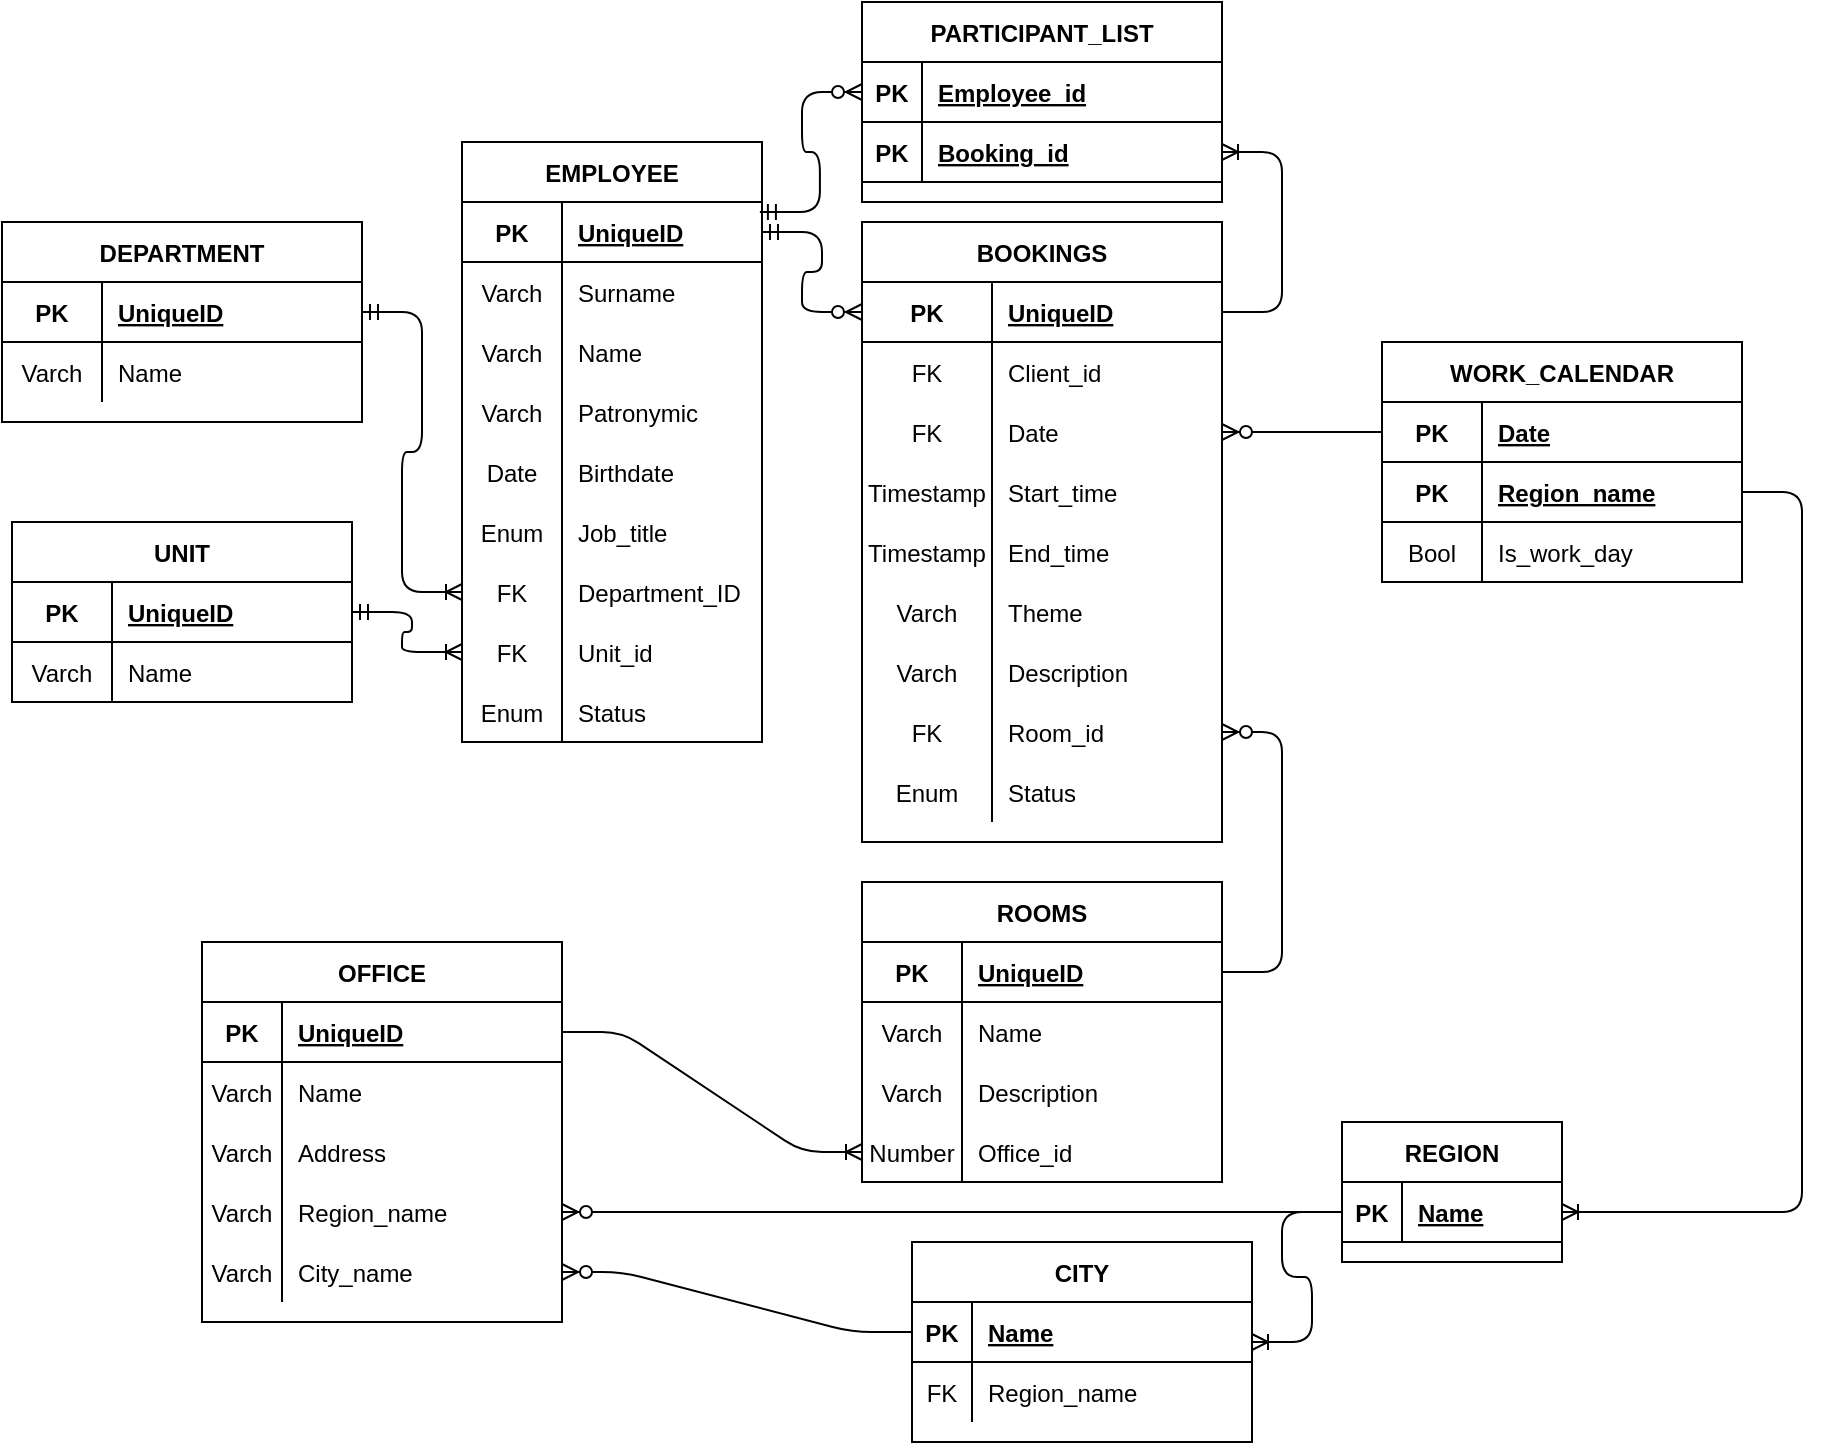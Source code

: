 <mxfile version="18.1.1" type="github">
  <diagram id="txYHsPH_lunu5NlG_1-J" name="Page-1">
    <mxGraphModel dx="2249" dy="1963" grid="1" gridSize="10" guides="1" tooltips="1" connect="1" arrows="1" fold="1" page="1" pageScale="1" pageWidth="827" pageHeight="1169" math="0" shadow="0">
      <root>
        <mxCell id="0" />
        <mxCell id="1" parent="0" />
        <mxCell id="nHmcK2NEPharQPo5EhHW-1" value="EMPLOYEE" style="shape=table;startSize=30;container=1;collapsible=1;childLayout=tableLayout;fixedRows=1;rowLines=0;fontStyle=1;align=center;resizeLast=1;" parent="1" vertex="1">
          <mxGeometry x="130" y="40" width="150" height="300" as="geometry">
            <mxRectangle x="100" y="50" width="80" height="30" as="alternateBounds" />
          </mxGeometry>
        </mxCell>
        <mxCell id="nHmcK2NEPharQPo5EhHW-2" value="" style="shape=tableRow;horizontal=0;startSize=0;swimlaneHead=0;swimlaneBody=0;fillColor=none;collapsible=0;dropTarget=0;points=[[0,0.5],[1,0.5]];portConstraint=eastwest;top=0;left=0;right=0;bottom=1;" parent="nHmcK2NEPharQPo5EhHW-1" vertex="1">
          <mxGeometry y="30" width="150" height="30" as="geometry" />
        </mxCell>
        <mxCell id="nHmcK2NEPharQPo5EhHW-3" value="PK" style="shape=partialRectangle;connectable=0;fillColor=none;top=0;left=0;bottom=0;right=0;fontStyle=1;overflow=hidden;" parent="nHmcK2NEPharQPo5EhHW-2" vertex="1">
          <mxGeometry width="50" height="30" as="geometry">
            <mxRectangle width="50" height="30" as="alternateBounds" />
          </mxGeometry>
        </mxCell>
        <mxCell id="nHmcK2NEPharQPo5EhHW-4" value="UniqueID" style="shape=partialRectangle;connectable=0;fillColor=none;top=0;left=0;bottom=0;right=0;align=left;spacingLeft=6;fontStyle=5;overflow=hidden;" parent="nHmcK2NEPharQPo5EhHW-2" vertex="1">
          <mxGeometry x="50" width="100" height="30" as="geometry">
            <mxRectangle width="100" height="30" as="alternateBounds" />
          </mxGeometry>
        </mxCell>
        <mxCell id="nHmcK2NEPharQPo5EhHW-5" value="" style="shape=tableRow;horizontal=0;startSize=0;swimlaneHead=0;swimlaneBody=0;fillColor=none;collapsible=0;dropTarget=0;points=[[0,0.5],[1,0.5]];portConstraint=eastwest;top=0;left=0;right=0;bottom=0;" parent="nHmcK2NEPharQPo5EhHW-1" vertex="1">
          <mxGeometry y="60" width="150" height="30" as="geometry" />
        </mxCell>
        <mxCell id="nHmcK2NEPharQPo5EhHW-6" value="Varch" style="shape=partialRectangle;connectable=0;fillColor=none;top=0;left=0;bottom=0;right=0;editable=1;overflow=hidden;" parent="nHmcK2NEPharQPo5EhHW-5" vertex="1">
          <mxGeometry width="50" height="30" as="geometry">
            <mxRectangle width="50" height="30" as="alternateBounds" />
          </mxGeometry>
        </mxCell>
        <mxCell id="nHmcK2NEPharQPo5EhHW-7" value="Surname" style="shape=partialRectangle;connectable=0;fillColor=none;top=0;left=0;bottom=0;right=0;align=left;spacingLeft=6;overflow=hidden;" parent="nHmcK2NEPharQPo5EhHW-5" vertex="1">
          <mxGeometry x="50" width="100" height="30" as="geometry">
            <mxRectangle width="100" height="30" as="alternateBounds" />
          </mxGeometry>
        </mxCell>
        <mxCell id="nHmcK2NEPharQPo5EhHW-8" value="" style="shape=tableRow;horizontal=0;startSize=0;swimlaneHead=0;swimlaneBody=0;fillColor=none;collapsible=0;dropTarget=0;points=[[0,0.5],[1,0.5]];portConstraint=eastwest;top=0;left=0;right=0;bottom=0;" parent="nHmcK2NEPharQPo5EhHW-1" vertex="1">
          <mxGeometry y="90" width="150" height="30" as="geometry" />
        </mxCell>
        <mxCell id="nHmcK2NEPharQPo5EhHW-9" value="Varch" style="shape=partialRectangle;connectable=0;fillColor=none;top=0;left=0;bottom=0;right=0;editable=1;overflow=hidden;" parent="nHmcK2NEPharQPo5EhHW-8" vertex="1">
          <mxGeometry width="50" height="30" as="geometry">
            <mxRectangle width="50" height="30" as="alternateBounds" />
          </mxGeometry>
        </mxCell>
        <mxCell id="nHmcK2NEPharQPo5EhHW-10" value="Name" style="shape=partialRectangle;connectable=0;fillColor=none;top=0;left=0;bottom=0;right=0;align=left;spacingLeft=6;overflow=hidden;" parent="nHmcK2NEPharQPo5EhHW-8" vertex="1">
          <mxGeometry x="50" width="100" height="30" as="geometry">
            <mxRectangle width="100" height="30" as="alternateBounds" />
          </mxGeometry>
        </mxCell>
        <mxCell id="nHmcK2NEPharQPo5EhHW-11" value="" style="shape=tableRow;horizontal=0;startSize=0;swimlaneHead=0;swimlaneBody=0;fillColor=none;collapsible=0;dropTarget=0;points=[[0,0.5],[1,0.5]];portConstraint=eastwest;top=0;left=0;right=0;bottom=0;" parent="nHmcK2NEPharQPo5EhHW-1" vertex="1">
          <mxGeometry y="120" width="150" height="30" as="geometry" />
        </mxCell>
        <mxCell id="nHmcK2NEPharQPo5EhHW-12" value="Varch" style="shape=partialRectangle;connectable=0;fillColor=none;top=0;left=0;bottom=0;right=0;editable=1;overflow=hidden;" parent="nHmcK2NEPharQPo5EhHW-11" vertex="1">
          <mxGeometry width="50" height="30" as="geometry">
            <mxRectangle width="50" height="30" as="alternateBounds" />
          </mxGeometry>
        </mxCell>
        <mxCell id="nHmcK2NEPharQPo5EhHW-13" value="Patronymic" style="shape=partialRectangle;connectable=0;fillColor=none;top=0;left=0;bottom=0;right=0;align=left;spacingLeft=6;overflow=hidden;" parent="nHmcK2NEPharQPo5EhHW-11" vertex="1">
          <mxGeometry x="50" width="100" height="30" as="geometry">
            <mxRectangle width="100" height="30" as="alternateBounds" />
          </mxGeometry>
        </mxCell>
        <mxCell id="nHmcK2NEPharQPo5EhHW-76" value="" style="shape=tableRow;horizontal=0;startSize=0;swimlaneHead=0;swimlaneBody=0;fillColor=none;collapsible=0;dropTarget=0;points=[[0,0.5],[1,0.5]];portConstraint=eastwest;top=0;left=0;right=0;bottom=0;" parent="nHmcK2NEPharQPo5EhHW-1" vertex="1">
          <mxGeometry y="150" width="150" height="30" as="geometry" />
        </mxCell>
        <mxCell id="nHmcK2NEPharQPo5EhHW-77" value="Date" style="shape=partialRectangle;connectable=0;fillColor=none;top=0;left=0;bottom=0;right=0;editable=1;overflow=hidden;" parent="nHmcK2NEPharQPo5EhHW-76" vertex="1">
          <mxGeometry width="50" height="30" as="geometry">
            <mxRectangle width="50" height="30" as="alternateBounds" />
          </mxGeometry>
        </mxCell>
        <mxCell id="nHmcK2NEPharQPo5EhHW-78" value="Birthdate" style="shape=partialRectangle;connectable=0;fillColor=none;top=0;left=0;bottom=0;right=0;align=left;spacingLeft=6;overflow=hidden;" parent="nHmcK2NEPharQPo5EhHW-76" vertex="1">
          <mxGeometry x="50" width="100" height="30" as="geometry">
            <mxRectangle width="100" height="30" as="alternateBounds" />
          </mxGeometry>
        </mxCell>
        <mxCell id="nHmcK2NEPharQPo5EhHW-141" value="" style="shape=tableRow;horizontal=0;startSize=0;swimlaneHead=0;swimlaneBody=0;fillColor=none;collapsible=0;dropTarget=0;points=[[0,0.5],[1,0.5]];portConstraint=eastwest;top=0;left=0;right=0;bottom=0;" parent="nHmcK2NEPharQPo5EhHW-1" vertex="1">
          <mxGeometry y="180" width="150" height="30" as="geometry" />
        </mxCell>
        <mxCell id="nHmcK2NEPharQPo5EhHW-142" value="Enum" style="shape=partialRectangle;connectable=0;fillColor=none;top=0;left=0;bottom=0;right=0;editable=1;overflow=hidden;" parent="nHmcK2NEPharQPo5EhHW-141" vertex="1">
          <mxGeometry width="50" height="30" as="geometry">
            <mxRectangle width="50" height="30" as="alternateBounds" />
          </mxGeometry>
        </mxCell>
        <mxCell id="nHmcK2NEPharQPo5EhHW-143" value="Job_title" style="shape=partialRectangle;connectable=0;fillColor=none;top=0;left=0;bottom=0;right=0;align=left;spacingLeft=6;overflow=hidden;" parent="nHmcK2NEPharQPo5EhHW-141" vertex="1">
          <mxGeometry x="50" width="100" height="30" as="geometry">
            <mxRectangle width="100" height="30" as="alternateBounds" />
          </mxGeometry>
        </mxCell>
        <mxCell id="nHmcK2NEPharQPo5EhHW-64" value="" style="shape=tableRow;horizontal=0;startSize=0;swimlaneHead=0;swimlaneBody=0;fillColor=none;collapsible=0;dropTarget=0;points=[[0,0.5],[1,0.5]];portConstraint=eastwest;top=0;left=0;right=0;bottom=0;" parent="nHmcK2NEPharQPo5EhHW-1" vertex="1">
          <mxGeometry y="210" width="150" height="30" as="geometry" />
        </mxCell>
        <mxCell id="nHmcK2NEPharQPo5EhHW-65" value="FK" style="shape=partialRectangle;connectable=0;fillColor=none;top=0;left=0;bottom=0;right=0;editable=1;overflow=hidden;" parent="nHmcK2NEPharQPo5EhHW-64" vertex="1">
          <mxGeometry width="50" height="30" as="geometry">
            <mxRectangle width="50" height="30" as="alternateBounds" />
          </mxGeometry>
        </mxCell>
        <mxCell id="nHmcK2NEPharQPo5EhHW-66" value="Department_ID" style="shape=partialRectangle;connectable=0;fillColor=none;top=0;left=0;bottom=0;right=0;align=left;spacingLeft=6;overflow=hidden;" parent="nHmcK2NEPharQPo5EhHW-64" vertex="1">
          <mxGeometry x="50" width="100" height="30" as="geometry">
            <mxRectangle width="100" height="30" as="alternateBounds" />
          </mxGeometry>
        </mxCell>
        <mxCell id="nHmcK2NEPharQPo5EhHW-144" value="" style="shape=tableRow;horizontal=0;startSize=0;swimlaneHead=0;swimlaneBody=0;fillColor=none;collapsible=0;dropTarget=0;points=[[0,0.5],[1,0.5]];portConstraint=eastwest;top=0;left=0;right=0;bottom=0;" parent="nHmcK2NEPharQPo5EhHW-1" vertex="1">
          <mxGeometry y="240" width="150" height="30" as="geometry" />
        </mxCell>
        <mxCell id="nHmcK2NEPharQPo5EhHW-145" value="FK" style="shape=partialRectangle;connectable=0;fillColor=none;top=0;left=0;bottom=0;right=0;editable=1;overflow=hidden;" parent="nHmcK2NEPharQPo5EhHW-144" vertex="1">
          <mxGeometry width="50" height="30" as="geometry">
            <mxRectangle width="50" height="30" as="alternateBounds" />
          </mxGeometry>
        </mxCell>
        <mxCell id="nHmcK2NEPharQPo5EhHW-146" value="Unit_id" style="shape=partialRectangle;connectable=0;fillColor=none;top=0;left=0;bottom=0;right=0;align=left;spacingLeft=6;overflow=hidden;" parent="nHmcK2NEPharQPo5EhHW-144" vertex="1">
          <mxGeometry x="50" width="100" height="30" as="geometry">
            <mxRectangle width="100" height="30" as="alternateBounds" />
          </mxGeometry>
        </mxCell>
        <mxCell id="nHmcK2NEPharQPo5EhHW-237" style="shape=tableRow;horizontal=0;startSize=0;swimlaneHead=0;swimlaneBody=0;fillColor=none;collapsible=0;dropTarget=0;points=[[0,0.5],[1,0.5]];portConstraint=eastwest;top=0;left=0;right=0;bottom=0;" parent="nHmcK2NEPharQPo5EhHW-1" vertex="1">
          <mxGeometry y="270" width="150" height="30" as="geometry" />
        </mxCell>
        <mxCell id="nHmcK2NEPharQPo5EhHW-238" value="Enum" style="shape=partialRectangle;connectable=0;fillColor=none;top=0;left=0;bottom=0;right=0;editable=1;overflow=hidden;" parent="nHmcK2NEPharQPo5EhHW-237" vertex="1">
          <mxGeometry width="50" height="30" as="geometry">
            <mxRectangle width="50" height="30" as="alternateBounds" />
          </mxGeometry>
        </mxCell>
        <mxCell id="nHmcK2NEPharQPo5EhHW-239" value="Status" style="shape=partialRectangle;connectable=0;fillColor=none;top=0;left=0;bottom=0;right=0;align=left;spacingLeft=6;overflow=hidden;" parent="nHmcK2NEPharQPo5EhHW-237" vertex="1">
          <mxGeometry x="50" width="100" height="30" as="geometry">
            <mxRectangle width="100" height="30" as="alternateBounds" />
          </mxGeometry>
        </mxCell>
        <mxCell id="nHmcK2NEPharQPo5EhHW-14" value="BOOKINGS" style="shape=table;startSize=30;container=1;collapsible=1;childLayout=tableLayout;fixedRows=1;rowLines=0;fontStyle=1;align=center;resizeLast=1;" parent="1" vertex="1">
          <mxGeometry x="330" y="80" width="180" height="310" as="geometry">
            <mxRectangle x="414" y="50" width="100" height="30" as="alternateBounds" />
          </mxGeometry>
        </mxCell>
        <mxCell id="nHmcK2NEPharQPo5EhHW-15" value="" style="shape=tableRow;horizontal=0;startSize=0;swimlaneHead=0;swimlaneBody=0;fillColor=none;collapsible=0;dropTarget=0;points=[[0,0.5],[1,0.5]];portConstraint=eastwest;top=0;left=0;right=0;bottom=1;" parent="nHmcK2NEPharQPo5EhHW-14" vertex="1">
          <mxGeometry y="30" width="180" height="30" as="geometry" />
        </mxCell>
        <mxCell id="nHmcK2NEPharQPo5EhHW-16" value="PK" style="shape=partialRectangle;connectable=0;fillColor=none;top=0;left=0;bottom=0;right=0;fontStyle=1;overflow=hidden;" parent="nHmcK2NEPharQPo5EhHW-15" vertex="1">
          <mxGeometry width="65" height="30" as="geometry">
            <mxRectangle width="65" height="30" as="alternateBounds" />
          </mxGeometry>
        </mxCell>
        <mxCell id="nHmcK2NEPharQPo5EhHW-17" value="UniqueID" style="shape=partialRectangle;connectable=0;fillColor=none;top=0;left=0;bottom=0;right=0;align=left;spacingLeft=6;fontStyle=5;overflow=hidden;" parent="nHmcK2NEPharQPo5EhHW-15" vertex="1">
          <mxGeometry x="65" width="115" height="30" as="geometry">
            <mxRectangle width="115" height="30" as="alternateBounds" />
          </mxGeometry>
        </mxCell>
        <mxCell id="nHmcK2NEPharQPo5EhHW-18" value="" style="shape=tableRow;horizontal=0;startSize=0;swimlaneHead=0;swimlaneBody=0;fillColor=none;collapsible=0;dropTarget=0;points=[[0,0.5],[1,0.5]];portConstraint=eastwest;top=0;left=0;right=0;bottom=0;" parent="nHmcK2NEPharQPo5EhHW-14" vertex="1">
          <mxGeometry y="60" width="180" height="30" as="geometry" />
        </mxCell>
        <mxCell id="nHmcK2NEPharQPo5EhHW-19" value="FK" style="shape=partialRectangle;connectable=0;fillColor=none;top=0;left=0;bottom=0;right=0;editable=1;overflow=hidden;" parent="nHmcK2NEPharQPo5EhHW-18" vertex="1">
          <mxGeometry width="65" height="30" as="geometry">
            <mxRectangle width="65" height="30" as="alternateBounds" />
          </mxGeometry>
        </mxCell>
        <mxCell id="nHmcK2NEPharQPo5EhHW-20" value="Client_id" style="shape=partialRectangle;connectable=0;fillColor=none;top=0;left=0;bottom=0;right=0;align=left;spacingLeft=6;overflow=hidden;" parent="nHmcK2NEPharQPo5EhHW-18" vertex="1">
          <mxGeometry x="65" width="115" height="30" as="geometry">
            <mxRectangle width="115" height="30" as="alternateBounds" />
          </mxGeometry>
        </mxCell>
        <mxCell id="nHmcK2NEPharQPo5EhHW-251" style="shape=tableRow;horizontal=0;startSize=0;swimlaneHead=0;swimlaneBody=0;fillColor=none;collapsible=0;dropTarget=0;points=[[0,0.5],[1,0.5]];portConstraint=eastwest;top=0;left=0;right=0;bottom=0;" parent="nHmcK2NEPharQPo5EhHW-14" vertex="1">
          <mxGeometry y="90" width="180" height="30" as="geometry" />
        </mxCell>
        <mxCell id="nHmcK2NEPharQPo5EhHW-252" value="FK" style="shape=partialRectangle;connectable=0;fillColor=none;top=0;left=0;bottom=0;right=0;editable=1;overflow=hidden;" parent="nHmcK2NEPharQPo5EhHW-251" vertex="1">
          <mxGeometry width="65" height="30" as="geometry">
            <mxRectangle width="65" height="30" as="alternateBounds" />
          </mxGeometry>
        </mxCell>
        <mxCell id="nHmcK2NEPharQPo5EhHW-253" value="Date" style="shape=partialRectangle;connectable=0;fillColor=none;top=0;left=0;bottom=0;right=0;align=left;spacingLeft=6;overflow=hidden;" parent="nHmcK2NEPharQPo5EhHW-251" vertex="1">
          <mxGeometry x="65" width="115" height="30" as="geometry">
            <mxRectangle width="115" height="30" as="alternateBounds" />
          </mxGeometry>
        </mxCell>
        <mxCell id="nHmcK2NEPharQPo5EhHW-24" value="" style="shape=tableRow;horizontal=0;startSize=0;swimlaneHead=0;swimlaneBody=0;fillColor=none;collapsible=0;dropTarget=0;points=[[0,0.5],[1,0.5]];portConstraint=eastwest;top=0;left=0;right=0;bottom=0;" parent="nHmcK2NEPharQPo5EhHW-14" vertex="1">
          <mxGeometry y="120" width="180" height="30" as="geometry" />
        </mxCell>
        <mxCell id="nHmcK2NEPharQPo5EhHW-25" value="Timestamp" style="shape=partialRectangle;connectable=0;fillColor=none;top=0;left=0;bottom=0;right=0;editable=1;overflow=hidden;" parent="nHmcK2NEPharQPo5EhHW-24" vertex="1">
          <mxGeometry width="65" height="30" as="geometry">
            <mxRectangle width="65" height="30" as="alternateBounds" />
          </mxGeometry>
        </mxCell>
        <mxCell id="nHmcK2NEPharQPo5EhHW-26" value="Start_time" style="shape=partialRectangle;connectable=0;fillColor=none;top=0;left=0;bottom=0;right=0;align=left;spacingLeft=6;overflow=hidden;" parent="nHmcK2NEPharQPo5EhHW-24" vertex="1">
          <mxGeometry x="65" width="115" height="30" as="geometry">
            <mxRectangle width="115" height="30" as="alternateBounds" />
          </mxGeometry>
        </mxCell>
        <mxCell id="nHmcK2NEPharQPo5EhHW-85" value="" style="shape=tableRow;horizontal=0;startSize=0;swimlaneHead=0;swimlaneBody=0;fillColor=none;collapsible=0;dropTarget=0;points=[[0,0.5],[1,0.5]];portConstraint=eastwest;top=0;left=0;right=0;bottom=0;" parent="nHmcK2NEPharQPo5EhHW-14" vertex="1">
          <mxGeometry y="150" width="180" height="30" as="geometry" />
        </mxCell>
        <mxCell id="nHmcK2NEPharQPo5EhHW-86" value="Timestamp" style="shape=partialRectangle;connectable=0;fillColor=none;top=0;left=0;bottom=0;right=0;editable=1;overflow=hidden;" parent="nHmcK2NEPharQPo5EhHW-85" vertex="1">
          <mxGeometry width="65" height="30" as="geometry">
            <mxRectangle width="65" height="30" as="alternateBounds" />
          </mxGeometry>
        </mxCell>
        <mxCell id="nHmcK2NEPharQPo5EhHW-87" value="End_time" style="shape=partialRectangle;connectable=0;fillColor=none;top=0;left=0;bottom=0;right=0;align=left;spacingLeft=6;overflow=hidden;" parent="nHmcK2NEPharQPo5EhHW-85" vertex="1">
          <mxGeometry x="65" width="115" height="30" as="geometry">
            <mxRectangle width="115" height="30" as="alternateBounds" />
          </mxGeometry>
        </mxCell>
        <mxCell id="nHmcK2NEPharQPo5EhHW-282" style="shape=tableRow;horizontal=0;startSize=0;swimlaneHead=0;swimlaneBody=0;fillColor=none;collapsible=0;dropTarget=0;points=[[0,0.5],[1,0.5]];portConstraint=eastwest;top=0;left=0;right=0;bottom=0;" parent="nHmcK2NEPharQPo5EhHW-14" vertex="1">
          <mxGeometry y="180" width="180" height="30" as="geometry" />
        </mxCell>
        <mxCell id="nHmcK2NEPharQPo5EhHW-283" value="Varch" style="shape=partialRectangle;connectable=0;fillColor=none;top=0;left=0;bottom=0;right=0;editable=1;overflow=hidden;" parent="nHmcK2NEPharQPo5EhHW-282" vertex="1">
          <mxGeometry width="65" height="30" as="geometry">
            <mxRectangle width="65" height="30" as="alternateBounds" />
          </mxGeometry>
        </mxCell>
        <mxCell id="nHmcK2NEPharQPo5EhHW-284" value="Theme" style="shape=partialRectangle;connectable=0;fillColor=none;top=0;left=0;bottom=0;right=0;align=left;spacingLeft=6;overflow=hidden;" parent="nHmcK2NEPharQPo5EhHW-282" vertex="1">
          <mxGeometry x="65" width="115" height="30" as="geometry">
            <mxRectangle width="115" height="30" as="alternateBounds" />
          </mxGeometry>
        </mxCell>
        <mxCell id="nHmcK2NEPharQPo5EhHW-312" style="shape=tableRow;horizontal=0;startSize=0;swimlaneHead=0;swimlaneBody=0;fillColor=none;collapsible=0;dropTarget=0;points=[[0,0.5],[1,0.5]];portConstraint=eastwest;top=0;left=0;right=0;bottom=0;" parent="nHmcK2NEPharQPo5EhHW-14" vertex="1">
          <mxGeometry y="210" width="180" height="30" as="geometry" />
        </mxCell>
        <mxCell id="nHmcK2NEPharQPo5EhHW-313" value="Varch" style="shape=partialRectangle;connectable=0;fillColor=none;top=0;left=0;bottom=0;right=0;editable=1;overflow=hidden;" parent="nHmcK2NEPharQPo5EhHW-312" vertex="1">
          <mxGeometry width="65" height="30" as="geometry">
            <mxRectangle width="65" height="30" as="alternateBounds" />
          </mxGeometry>
        </mxCell>
        <mxCell id="nHmcK2NEPharQPo5EhHW-314" value="Description" style="shape=partialRectangle;connectable=0;fillColor=none;top=0;left=0;bottom=0;right=0;align=left;spacingLeft=6;overflow=hidden;" parent="nHmcK2NEPharQPo5EhHW-312" vertex="1">
          <mxGeometry x="65" width="115" height="30" as="geometry">
            <mxRectangle width="115" height="30" as="alternateBounds" />
          </mxGeometry>
        </mxCell>
        <mxCell id="nHmcK2NEPharQPo5EhHW-226" value="" style="shape=tableRow;horizontal=0;startSize=0;swimlaneHead=0;swimlaneBody=0;fillColor=none;collapsible=0;dropTarget=0;points=[[0,0.5],[1,0.5]];portConstraint=eastwest;top=0;left=0;right=0;bottom=0;" parent="nHmcK2NEPharQPo5EhHW-14" vertex="1">
          <mxGeometry y="240" width="180" height="30" as="geometry" />
        </mxCell>
        <mxCell id="nHmcK2NEPharQPo5EhHW-227" value="FK" style="shape=partialRectangle;connectable=0;fillColor=none;top=0;left=0;bottom=0;right=0;fontStyle=0;overflow=hidden;" parent="nHmcK2NEPharQPo5EhHW-226" vertex="1">
          <mxGeometry width="65" height="30" as="geometry">
            <mxRectangle width="65" height="30" as="alternateBounds" />
          </mxGeometry>
        </mxCell>
        <mxCell id="nHmcK2NEPharQPo5EhHW-228" value="Room_id" style="shape=partialRectangle;connectable=0;fillColor=none;top=0;left=0;bottom=0;right=0;align=left;spacingLeft=6;fontStyle=0;overflow=hidden;" parent="nHmcK2NEPharQPo5EhHW-226" vertex="1">
          <mxGeometry x="65" width="115" height="30" as="geometry">
            <mxRectangle width="115" height="30" as="alternateBounds" />
          </mxGeometry>
        </mxCell>
        <mxCell id="nHmcK2NEPharQPo5EhHW-21" value="" style="shape=tableRow;horizontal=0;startSize=0;swimlaneHead=0;swimlaneBody=0;fillColor=none;collapsible=0;dropTarget=0;points=[[0,0.5],[1,0.5]];portConstraint=eastwest;top=0;left=0;right=0;bottom=0;" parent="nHmcK2NEPharQPo5EhHW-14" vertex="1">
          <mxGeometry y="270" width="180" height="30" as="geometry" />
        </mxCell>
        <mxCell id="nHmcK2NEPharQPo5EhHW-22" value="Enum" style="shape=partialRectangle;connectable=0;fillColor=none;top=0;left=0;bottom=0;right=0;editable=1;overflow=hidden;" parent="nHmcK2NEPharQPo5EhHW-21" vertex="1">
          <mxGeometry width="65" height="30" as="geometry">
            <mxRectangle width="65" height="30" as="alternateBounds" />
          </mxGeometry>
        </mxCell>
        <mxCell id="nHmcK2NEPharQPo5EhHW-23" value="Status" style="shape=partialRectangle;connectable=0;fillColor=none;top=0;left=0;bottom=0;right=0;align=left;spacingLeft=6;overflow=hidden;" parent="nHmcK2NEPharQPo5EhHW-21" vertex="1">
          <mxGeometry x="65" width="115" height="30" as="geometry">
            <mxRectangle width="115" height="30" as="alternateBounds" />
          </mxGeometry>
        </mxCell>
        <mxCell id="nHmcK2NEPharQPo5EhHW-27" value="ROOMS" style="shape=table;startSize=30;container=1;collapsible=1;childLayout=tableLayout;fixedRows=1;rowLines=0;fontStyle=1;align=center;resizeLast=1;" parent="1" vertex="1">
          <mxGeometry x="330" y="410" width="180" height="150" as="geometry" />
        </mxCell>
        <mxCell id="nHmcK2NEPharQPo5EhHW-28" value="" style="shape=tableRow;horizontal=0;startSize=0;swimlaneHead=0;swimlaneBody=0;fillColor=none;collapsible=0;dropTarget=0;points=[[0,0.5],[1,0.5]];portConstraint=eastwest;top=0;left=0;right=0;bottom=1;" parent="nHmcK2NEPharQPo5EhHW-27" vertex="1">
          <mxGeometry y="30" width="180" height="30" as="geometry" />
        </mxCell>
        <mxCell id="nHmcK2NEPharQPo5EhHW-29" value="PK" style="shape=partialRectangle;connectable=0;fillColor=none;top=0;left=0;bottom=0;right=0;fontStyle=1;overflow=hidden;" parent="nHmcK2NEPharQPo5EhHW-28" vertex="1">
          <mxGeometry width="50" height="30" as="geometry">
            <mxRectangle width="50" height="30" as="alternateBounds" />
          </mxGeometry>
        </mxCell>
        <mxCell id="nHmcK2NEPharQPo5EhHW-30" value="UniqueID" style="shape=partialRectangle;connectable=0;fillColor=none;top=0;left=0;bottom=0;right=0;align=left;spacingLeft=6;fontStyle=5;overflow=hidden;" parent="nHmcK2NEPharQPo5EhHW-28" vertex="1">
          <mxGeometry x="50" width="130" height="30" as="geometry">
            <mxRectangle width="130" height="30" as="alternateBounds" />
          </mxGeometry>
        </mxCell>
        <mxCell id="nHmcK2NEPharQPo5EhHW-31" value="" style="shape=tableRow;horizontal=0;startSize=0;swimlaneHead=0;swimlaneBody=0;fillColor=none;collapsible=0;dropTarget=0;points=[[0,0.5],[1,0.5]];portConstraint=eastwest;top=0;left=0;right=0;bottom=0;" parent="nHmcK2NEPharQPo5EhHW-27" vertex="1">
          <mxGeometry y="60" width="180" height="30" as="geometry" />
        </mxCell>
        <mxCell id="nHmcK2NEPharQPo5EhHW-32" value="Varch" style="shape=partialRectangle;connectable=0;fillColor=none;top=0;left=0;bottom=0;right=0;editable=1;overflow=hidden;" parent="nHmcK2NEPharQPo5EhHW-31" vertex="1">
          <mxGeometry width="50" height="30" as="geometry">
            <mxRectangle width="50" height="30" as="alternateBounds" />
          </mxGeometry>
        </mxCell>
        <mxCell id="nHmcK2NEPharQPo5EhHW-33" value="Name" style="shape=partialRectangle;connectable=0;fillColor=none;top=0;left=0;bottom=0;right=0;align=left;spacingLeft=6;overflow=hidden;" parent="nHmcK2NEPharQPo5EhHW-31" vertex="1">
          <mxGeometry x="50" width="130" height="30" as="geometry">
            <mxRectangle width="130" height="30" as="alternateBounds" />
          </mxGeometry>
        </mxCell>
        <mxCell id="nHmcK2NEPharQPo5EhHW-34" value="" style="shape=tableRow;horizontal=0;startSize=0;swimlaneHead=0;swimlaneBody=0;fillColor=none;collapsible=0;dropTarget=0;points=[[0,0.5],[1,0.5]];portConstraint=eastwest;top=0;left=0;right=0;bottom=0;" parent="nHmcK2NEPharQPo5EhHW-27" vertex="1">
          <mxGeometry y="90" width="180" height="30" as="geometry" />
        </mxCell>
        <mxCell id="nHmcK2NEPharQPo5EhHW-35" value="Varch" style="shape=partialRectangle;connectable=0;fillColor=none;top=0;left=0;bottom=0;right=0;editable=1;overflow=hidden;" parent="nHmcK2NEPharQPo5EhHW-34" vertex="1">
          <mxGeometry width="50" height="30" as="geometry">
            <mxRectangle width="50" height="30" as="alternateBounds" />
          </mxGeometry>
        </mxCell>
        <mxCell id="nHmcK2NEPharQPo5EhHW-36" value="Description" style="shape=partialRectangle;connectable=0;fillColor=none;top=0;left=0;bottom=0;right=0;align=left;spacingLeft=6;overflow=hidden;enumerate=0;" parent="nHmcK2NEPharQPo5EhHW-34" vertex="1">
          <mxGeometry x="50" width="130" height="30" as="geometry">
            <mxRectangle width="130" height="30" as="alternateBounds" />
          </mxGeometry>
        </mxCell>
        <mxCell id="nHmcK2NEPharQPo5EhHW-37" value="" style="shape=tableRow;horizontal=0;startSize=0;swimlaneHead=0;swimlaneBody=0;fillColor=none;collapsible=0;dropTarget=0;points=[[0,0.5],[1,0.5]];portConstraint=eastwest;top=0;left=0;right=0;bottom=0;" parent="nHmcK2NEPharQPo5EhHW-27" vertex="1">
          <mxGeometry y="120" width="180" height="30" as="geometry" />
        </mxCell>
        <mxCell id="nHmcK2NEPharQPo5EhHW-38" value="Number" style="shape=partialRectangle;connectable=0;fillColor=none;top=0;left=0;bottom=0;right=0;editable=1;overflow=hidden;" parent="nHmcK2NEPharQPo5EhHW-37" vertex="1">
          <mxGeometry width="50" height="30" as="geometry">
            <mxRectangle width="50" height="30" as="alternateBounds" />
          </mxGeometry>
        </mxCell>
        <mxCell id="nHmcK2NEPharQPo5EhHW-39" value="Office_id" style="shape=partialRectangle;connectable=0;fillColor=none;top=0;left=0;bottom=0;right=0;align=left;spacingLeft=6;overflow=hidden;" parent="nHmcK2NEPharQPo5EhHW-37" vertex="1">
          <mxGeometry x="50" width="130" height="30" as="geometry">
            <mxRectangle width="130" height="30" as="alternateBounds" />
          </mxGeometry>
        </mxCell>
        <mxCell id="nHmcK2NEPharQPo5EhHW-95" value="OFFICE" style="shape=table;startSize=30;container=1;collapsible=1;childLayout=tableLayout;fixedRows=1;rowLines=0;fontStyle=1;align=center;resizeLast=1;" parent="1" vertex="1">
          <mxGeometry y="440" width="180" height="190" as="geometry" />
        </mxCell>
        <mxCell id="nHmcK2NEPharQPo5EhHW-96" value="" style="shape=tableRow;horizontal=0;startSize=0;swimlaneHead=0;swimlaneBody=0;fillColor=none;collapsible=0;dropTarget=0;points=[[0,0.5],[1,0.5]];portConstraint=eastwest;top=0;left=0;right=0;bottom=1;" parent="nHmcK2NEPharQPo5EhHW-95" vertex="1">
          <mxGeometry y="30" width="180" height="30" as="geometry" />
        </mxCell>
        <mxCell id="nHmcK2NEPharQPo5EhHW-97" value="PK" style="shape=partialRectangle;connectable=0;fillColor=none;top=0;left=0;bottom=0;right=0;fontStyle=1;overflow=hidden;" parent="nHmcK2NEPharQPo5EhHW-96" vertex="1">
          <mxGeometry width="40" height="30" as="geometry">
            <mxRectangle width="40" height="30" as="alternateBounds" />
          </mxGeometry>
        </mxCell>
        <mxCell id="nHmcK2NEPharQPo5EhHW-98" value="UniqueID" style="shape=partialRectangle;connectable=0;fillColor=none;top=0;left=0;bottom=0;right=0;align=left;spacingLeft=6;fontStyle=5;overflow=hidden;" parent="nHmcK2NEPharQPo5EhHW-96" vertex="1">
          <mxGeometry x="40" width="140" height="30" as="geometry">
            <mxRectangle width="140" height="30" as="alternateBounds" />
          </mxGeometry>
        </mxCell>
        <mxCell id="nHmcK2NEPharQPo5EhHW-102" value="" style="shape=tableRow;horizontal=0;startSize=0;swimlaneHead=0;swimlaneBody=0;fillColor=none;collapsible=0;dropTarget=0;points=[[0,0.5],[1,0.5]];portConstraint=eastwest;top=0;left=0;right=0;bottom=0;" parent="nHmcK2NEPharQPo5EhHW-95" vertex="1">
          <mxGeometry y="60" width="180" height="30" as="geometry" />
        </mxCell>
        <mxCell id="nHmcK2NEPharQPo5EhHW-103" value="Varch" style="shape=partialRectangle;connectable=0;fillColor=none;top=0;left=0;bottom=0;right=0;editable=1;overflow=hidden;" parent="nHmcK2NEPharQPo5EhHW-102" vertex="1">
          <mxGeometry width="40" height="30" as="geometry">
            <mxRectangle width="40" height="30" as="alternateBounds" />
          </mxGeometry>
        </mxCell>
        <mxCell id="nHmcK2NEPharQPo5EhHW-104" value="Name" style="shape=partialRectangle;connectable=0;fillColor=none;top=0;left=0;bottom=0;right=0;align=left;spacingLeft=6;overflow=hidden;" parent="nHmcK2NEPharQPo5EhHW-102" vertex="1">
          <mxGeometry x="40" width="140" height="30" as="geometry">
            <mxRectangle width="140" height="30" as="alternateBounds" />
          </mxGeometry>
        </mxCell>
        <mxCell id="nHmcK2NEPharQPo5EhHW-99" value="" style="shape=tableRow;horizontal=0;startSize=0;swimlaneHead=0;swimlaneBody=0;fillColor=none;collapsible=0;dropTarget=0;points=[[0,0.5],[1,0.5]];portConstraint=eastwest;top=0;left=0;right=0;bottom=0;" parent="nHmcK2NEPharQPo5EhHW-95" vertex="1">
          <mxGeometry y="90" width="180" height="30" as="geometry" />
        </mxCell>
        <mxCell id="nHmcK2NEPharQPo5EhHW-100" value="Varch" style="shape=partialRectangle;connectable=0;fillColor=none;top=0;left=0;bottom=0;right=0;editable=1;overflow=hidden;" parent="nHmcK2NEPharQPo5EhHW-99" vertex="1">
          <mxGeometry width="40" height="30" as="geometry">
            <mxRectangle width="40" height="30" as="alternateBounds" />
          </mxGeometry>
        </mxCell>
        <mxCell id="nHmcK2NEPharQPo5EhHW-101" value="Address" style="shape=partialRectangle;connectable=0;fillColor=none;top=0;left=0;bottom=0;right=0;align=left;spacingLeft=6;overflow=hidden;" parent="nHmcK2NEPharQPo5EhHW-99" vertex="1">
          <mxGeometry x="40" width="140" height="30" as="geometry">
            <mxRectangle width="140" height="30" as="alternateBounds" />
          </mxGeometry>
        </mxCell>
        <mxCell id="nHmcK2NEPharQPo5EhHW-105" value="" style="shape=tableRow;horizontal=0;startSize=0;swimlaneHead=0;swimlaneBody=0;fillColor=none;collapsible=0;dropTarget=0;points=[[0,0.5],[1,0.5]];portConstraint=eastwest;top=0;left=0;right=0;bottom=0;" parent="nHmcK2NEPharQPo5EhHW-95" vertex="1">
          <mxGeometry y="120" width="180" height="30" as="geometry" />
        </mxCell>
        <mxCell id="nHmcK2NEPharQPo5EhHW-106" value="Varch" style="shape=partialRectangle;connectable=0;fillColor=none;top=0;left=0;bottom=0;right=0;editable=1;overflow=hidden;" parent="nHmcK2NEPharQPo5EhHW-105" vertex="1">
          <mxGeometry width="40" height="30" as="geometry">
            <mxRectangle width="40" height="30" as="alternateBounds" />
          </mxGeometry>
        </mxCell>
        <mxCell id="nHmcK2NEPharQPo5EhHW-107" value="Region_name" style="shape=partialRectangle;connectable=0;fillColor=none;top=0;left=0;bottom=0;right=0;align=left;spacingLeft=6;overflow=hidden;" parent="nHmcK2NEPharQPo5EhHW-105" vertex="1">
          <mxGeometry x="40" width="140" height="30" as="geometry">
            <mxRectangle width="140" height="30" as="alternateBounds" />
          </mxGeometry>
        </mxCell>
        <mxCell id="nHmcK2NEPharQPo5EhHW-203" style="shape=tableRow;horizontal=0;startSize=0;swimlaneHead=0;swimlaneBody=0;fillColor=none;collapsible=0;dropTarget=0;points=[[0,0.5],[1,0.5]];portConstraint=eastwest;top=0;left=0;right=0;bottom=0;" parent="nHmcK2NEPharQPo5EhHW-95" vertex="1">
          <mxGeometry y="150" width="180" height="30" as="geometry" />
        </mxCell>
        <mxCell id="nHmcK2NEPharQPo5EhHW-204" value="Varch" style="shape=partialRectangle;connectable=0;fillColor=none;top=0;left=0;bottom=0;right=0;editable=1;overflow=hidden;" parent="nHmcK2NEPharQPo5EhHW-203" vertex="1">
          <mxGeometry width="40" height="30" as="geometry">
            <mxRectangle width="40" height="30" as="alternateBounds" />
          </mxGeometry>
        </mxCell>
        <mxCell id="nHmcK2NEPharQPo5EhHW-205" value="City_name" style="shape=partialRectangle;connectable=0;fillColor=none;top=0;left=0;bottom=0;right=0;align=left;spacingLeft=6;overflow=hidden;" parent="nHmcK2NEPharQPo5EhHW-203" vertex="1">
          <mxGeometry x="40" width="140" height="30" as="geometry">
            <mxRectangle width="140" height="30" as="alternateBounds" />
          </mxGeometry>
        </mxCell>
        <mxCell id="nHmcK2NEPharQPo5EhHW-128" value="DEPARTMENT" style="shape=table;startSize=30;container=1;collapsible=1;childLayout=tableLayout;fixedRows=1;rowLines=0;fontStyle=1;align=center;resizeLast=1;" parent="1" vertex="1">
          <mxGeometry x="-100" y="80" width="180" height="100" as="geometry" />
        </mxCell>
        <mxCell id="nHmcK2NEPharQPo5EhHW-129" value="" style="shape=tableRow;horizontal=0;startSize=0;swimlaneHead=0;swimlaneBody=0;fillColor=none;collapsible=0;dropTarget=0;points=[[0,0.5],[1,0.5]];portConstraint=eastwest;top=0;left=0;right=0;bottom=1;" parent="nHmcK2NEPharQPo5EhHW-128" vertex="1">
          <mxGeometry y="30" width="180" height="30" as="geometry" />
        </mxCell>
        <mxCell id="nHmcK2NEPharQPo5EhHW-130" value="PK" style="shape=partialRectangle;connectable=0;fillColor=none;top=0;left=0;bottom=0;right=0;fontStyle=1;overflow=hidden;" parent="nHmcK2NEPharQPo5EhHW-129" vertex="1">
          <mxGeometry width="50" height="30" as="geometry">
            <mxRectangle width="50" height="30" as="alternateBounds" />
          </mxGeometry>
        </mxCell>
        <mxCell id="nHmcK2NEPharQPo5EhHW-131" value="UniqueID" style="shape=partialRectangle;connectable=0;fillColor=none;top=0;left=0;bottom=0;right=0;align=left;spacingLeft=6;fontStyle=5;overflow=hidden;" parent="nHmcK2NEPharQPo5EhHW-129" vertex="1">
          <mxGeometry x="50" width="130" height="30" as="geometry">
            <mxRectangle width="130" height="30" as="alternateBounds" />
          </mxGeometry>
        </mxCell>
        <mxCell id="nHmcK2NEPharQPo5EhHW-132" value="" style="shape=tableRow;horizontal=0;startSize=0;swimlaneHead=0;swimlaneBody=0;fillColor=none;collapsible=0;dropTarget=0;points=[[0,0.5],[1,0.5]];portConstraint=eastwest;top=0;left=0;right=0;bottom=0;" parent="nHmcK2NEPharQPo5EhHW-128" vertex="1">
          <mxGeometry y="60" width="180" height="30" as="geometry" />
        </mxCell>
        <mxCell id="nHmcK2NEPharQPo5EhHW-133" value="Varch" style="shape=partialRectangle;connectable=0;fillColor=none;top=0;left=0;bottom=0;right=0;editable=1;overflow=hidden;" parent="nHmcK2NEPharQPo5EhHW-132" vertex="1">
          <mxGeometry width="50" height="30" as="geometry">
            <mxRectangle width="50" height="30" as="alternateBounds" />
          </mxGeometry>
        </mxCell>
        <mxCell id="nHmcK2NEPharQPo5EhHW-134" value="Name" style="shape=partialRectangle;connectable=0;fillColor=none;top=0;left=0;bottom=0;right=0;align=left;spacingLeft=6;overflow=hidden;" parent="nHmcK2NEPharQPo5EhHW-132" vertex="1">
          <mxGeometry x="50" width="130" height="30" as="geometry">
            <mxRectangle width="130" height="30" as="alternateBounds" />
          </mxGeometry>
        </mxCell>
        <mxCell id="nHmcK2NEPharQPo5EhHW-148" value="WORK_CALENDAR" style="shape=table;startSize=30;container=1;collapsible=1;childLayout=tableLayout;fixedRows=1;rowLines=0;fontStyle=1;align=center;resizeLast=1;" parent="1" vertex="1">
          <mxGeometry x="590" y="140" width="180" height="120" as="geometry" />
        </mxCell>
        <mxCell id="nHmcK2NEPharQPo5EhHW-149" value="" style="shape=tableRow;horizontal=0;startSize=0;swimlaneHead=0;swimlaneBody=0;fillColor=none;collapsible=0;dropTarget=0;points=[[0,0.5],[1,0.5]];portConstraint=eastwest;top=0;left=0;right=0;bottom=1;" parent="nHmcK2NEPharQPo5EhHW-148" vertex="1">
          <mxGeometry y="30" width="180" height="30" as="geometry" />
        </mxCell>
        <mxCell id="nHmcK2NEPharQPo5EhHW-150" value="PK" style="shape=partialRectangle;connectable=0;fillColor=none;top=0;left=0;bottom=0;right=0;fontStyle=1;overflow=hidden;" parent="nHmcK2NEPharQPo5EhHW-149" vertex="1">
          <mxGeometry width="50" height="30" as="geometry">
            <mxRectangle width="50" height="30" as="alternateBounds" />
          </mxGeometry>
        </mxCell>
        <mxCell id="nHmcK2NEPharQPo5EhHW-151" value="Date" style="shape=partialRectangle;connectable=0;fillColor=none;top=0;left=0;bottom=0;right=0;align=left;spacingLeft=6;fontStyle=5;overflow=hidden;" parent="nHmcK2NEPharQPo5EhHW-149" vertex="1">
          <mxGeometry x="50" width="130" height="30" as="geometry">
            <mxRectangle width="130" height="30" as="alternateBounds" />
          </mxGeometry>
        </mxCell>
        <mxCell id="nHmcK2NEPharQPo5EhHW-183" value="" style="shape=tableRow;horizontal=0;startSize=0;swimlaneHead=0;swimlaneBody=0;fillColor=none;collapsible=0;dropTarget=0;points=[[0,0.5],[1,0.5]];portConstraint=eastwest;top=0;left=0;right=0;bottom=1;" parent="nHmcK2NEPharQPo5EhHW-148" vertex="1">
          <mxGeometry y="60" width="180" height="30" as="geometry" />
        </mxCell>
        <mxCell id="nHmcK2NEPharQPo5EhHW-184" value="PK" style="shape=partialRectangle;connectable=0;fillColor=none;top=0;left=0;bottom=0;right=0;fontStyle=1;overflow=hidden;" parent="nHmcK2NEPharQPo5EhHW-183" vertex="1">
          <mxGeometry width="50" height="30" as="geometry">
            <mxRectangle width="50" height="30" as="alternateBounds" />
          </mxGeometry>
        </mxCell>
        <mxCell id="nHmcK2NEPharQPo5EhHW-185" value="Region_name" style="shape=partialRectangle;connectable=0;fillColor=none;top=0;left=0;bottom=0;right=0;align=left;spacingLeft=6;fontStyle=5;overflow=hidden;" parent="nHmcK2NEPharQPo5EhHW-183" vertex="1">
          <mxGeometry x="50" width="130" height="30" as="geometry">
            <mxRectangle width="130" height="30" as="alternateBounds" />
          </mxGeometry>
        </mxCell>
        <mxCell id="nHmcK2NEPharQPo5EhHW-152" value="" style="shape=tableRow;horizontal=0;startSize=0;swimlaneHead=0;swimlaneBody=0;fillColor=none;collapsible=0;dropTarget=0;points=[[0,0.5],[1,0.5]];portConstraint=eastwest;top=0;left=0;right=0;bottom=0;" parent="nHmcK2NEPharQPo5EhHW-148" vertex="1">
          <mxGeometry y="90" width="180" height="30" as="geometry" />
        </mxCell>
        <mxCell id="nHmcK2NEPharQPo5EhHW-153" value="Bool" style="shape=partialRectangle;connectable=0;fillColor=none;top=0;left=0;bottom=0;right=0;editable=1;overflow=hidden;" parent="nHmcK2NEPharQPo5EhHW-152" vertex="1">
          <mxGeometry width="50" height="30" as="geometry">
            <mxRectangle width="50" height="30" as="alternateBounds" />
          </mxGeometry>
        </mxCell>
        <mxCell id="nHmcK2NEPharQPo5EhHW-154" value="Is_work_day" style="shape=partialRectangle;connectable=0;fillColor=none;top=0;left=0;bottom=0;right=0;align=left;spacingLeft=6;overflow=hidden;" parent="nHmcK2NEPharQPo5EhHW-152" vertex="1">
          <mxGeometry x="50" width="130" height="30" as="geometry">
            <mxRectangle width="130" height="30" as="alternateBounds" />
          </mxGeometry>
        </mxCell>
        <mxCell id="nHmcK2NEPharQPo5EhHW-161" value="UNIT" style="shape=table;startSize=30;container=1;collapsible=1;childLayout=tableLayout;fixedRows=1;rowLines=0;fontStyle=1;align=center;resizeLast=1;" parent="1" vertex="1">
          <mxGeometry x="-95" y="230" width="170" height="90" as="geometry" />
        </mxCell>
        <mxCell id="nHmcK2NEPharQPo5EhHW-162" value="" style="shape=tableRow;horizontal=0;startSize=0;swimlaneHead=0;swimlaneBody=0;fillColor=none;collapsible=0;dropTarget=0;points=[[0,0.5],[1,0.5]];portConstraint=eastwest;top=0;left=0;right=0;bottom=1;" parent="nHmcK2NEPharQPo5EhHW-161" vertex="1">
          <mxGeometry y="30" width="170" height="30" as="geometry" />
        </mxCell>
        <mxCell id="nHmcK2NEPharQPo5EhHW-163" value="PK" style="shape=partialRectangle;connectable=0;fillColor=none;top=0;left=0;bottom=0;right=0;fontStyle=1;overflow=hidden;" parent="nHmcK2NEPharQPo5EhHW-162" vertex="1">
          <mxGeometry width="50" height="30" as="geometry">
            <mxRectangle width="50" height="30" as="alternateBounds" />
          </mxGeometry>
        </mxCell>
        <mxCell id="nHmcK2NEPharQPo5EhHW-164" value="UniqueID" style="shape=partialRectangle;connectable=0;fillColor=none;top=0;left=0;bottom=0;right=0;align=left;spacingLeft=6;fontStyle=5;overflow=hidden;" parent="nHmcK2NEPharQPo5EhHW-162" vertex="1">
          <mxGeometry x="50" width="120" height="30" as="geometry">
            <mxRectangle width="120" height="30" as="alternateBounds" />
          </mxGeometry>
        </mxCell>
        <mxCell id="nHmcK2NEPharQPo5EhHW-165" value="" style="shape=tableRow;horizontal=0;startSize=0;swimlaneHead=0;swimlaneBody=0;fillColor=none;collapsible=0;dropTarget=0;points=[[0,0.5],[1,0.5]];portConstraint=eastwest;top=0;left=0;right=0;bottom=0;" parent="nHmcK2NEPharQPo5EhHW-161" vertex="1">
          <mxGeometry y="60" width="170" height="30" as="geometry" />
        </mxCell>
        <mxCell id="nHmcK2NEPharQPo5EhHW-166" value="Varch" style="shape=partialRectangle;connectable=0;fillColor=none;top=0;left=0;bottom=0;right=0;editable=1;overflow=hidden;" parent="nHmcK2NEPharQPo5EhHW-165" vertex="1">
          <mxGeometry width="50" height="30" as="geometry">
            <mxRectangle width="50" height="30" as="alternateBounds" />
          </mxGeometry>
        </mxCell>
        <mxCell id="nHmcK2NEPharQPo5EhHW-167" value="Name" style="shape=partialRectangle;connectable=0;fillColor=none;top=0;left=0;bottom=0;right=0;align=left;spacingLeft=6;overflow=hidden;" parent="nHmcK2NEPharQPo5EhHW-165" vertex="1">
          <mxGeometry x="50" width="120" height="30" as="geometry">
            <mxRectangle width="120" height="30" as="alternateBounds" />
          </mxGeometry>
        </mxCell>
        <mxCell id="nHmcK2NEPharQPo5EhHW-186" value="REGION" style="shape=table;startSize=30;container=1;collapsible=1;childLayout=tableLayout;fixedRows=1;rowLines=0;fontStyle=1;align=center;resizeLast=1;" parent="1" vertex="1">
          <mxGeometry x="570" y="530" width="110" height="70" as="geometry" />
        </mxCell>
        <mxCell id="nHmcK2NEPharQPo5EhHW-187" value="" style="shape=tableRow;horizontal=0;startSize=0;swimlaneHead=0;swimlaneBody=0;fillColor=none;collapsible=0;dropTarget=0;points=[[0,0.5],[1,0.5]];portConstraint=eastwest;top=0;left=0;right=0;bottom=1;" parent="nHmcK2NEPharQPo5EhHW-186" vertex="1">
          <mxGeometry y="30" width="110" height="30" as="geometry" />
        </mxCell>
        <mxCell id="nHmcK2NEPharQPo5EhHW-188" value="PK" style="shape=partialRectangle;connectable=0;fillColor=none;top=0;left=0;bottom=0;right=0;fontStyle=1;overflow=hidden;" parent="nHmcK2NEPharQPo5EhHW-187" vertex="1">
          <mxGeometry width="30" height="30" as="geometry">
            <mxRectangle width="30" height="30" as="alternateBounds" />
          </mxGeometry>
        </mxCell>
        <mxCell id="nHmcK2NEPharQPo5EhHW-189" value="Name" style="shape=partialRectangle;connectable=0;fillColor=none;top=0;left=0;bottom=0;right=0;align=left;spacingLeft=6;fontStyle=5;overflow=hidden;" parent="nHmcK2NEPharQPo5EhHW-187" vertex="1">
          <mxGeometry x="30" width="80" height="30" as="geometry">
            <mxRectangle width="80" height="30" as="alternateBounds" />
          </mxGeometry>
        </mxCell>
        <mxCell id="nHmcK2NEPharQPo5EhHW-206" value="CITY" style="shape=table;startSize=30;container=1;collapsible=1;childLayout=tableLayout;fixedRows=1;rowLines=0;fontStyle=1;align=center;resizeLast=1;" parent="1" vertex="1">
          <mxGeometry x="355" y="590" width="170" height="100" as="geometry" />
        </mxCell>
        <mxCell id="nHmcK2NEPharQPo5EhHW-207" value="" style="shape=tableRow;horizontal=0;startSize=0;swimlaneHead=0;swimlaneBody=0;fillColor=none;collapsible=0;dropTarget=0;points=[[0,0.5],[1,0.5]];portConstraint=eastwest;top=0;left=0;right=0;bottom=1;" parent="nHmcK2NEPharQPo5EhHW-206" vertex="1">
          <mxGeometry y="30" width="170" height="30" as="geometry" />
        </mxCell>
        <mxCell id="nHmcK2NEPharQPo5EhHW-208" value="PK" style="shape=partialRectangle;connectable=0;fillColor=none;top=0;left=0;bottom=0;right=0;fontStyle=1;overflow=hidden;" parent="nHmcK2NEPharQPo5EhHW-207" vertex="1">
          <mxGeometry width="30" height="30" as="geometry">
            <mxRectangle width="30" height="30" as="alternateBounds" />
          </mxGeometry>
        </mxCell>
        <mxCell id="nHmcK2NEPharQPo5EhHW-209" value="Name" style="shape=partialRectangle;connectable=0;fillColor=none;top=0;left=0;bottom=0;right=0;align=left;spacingLeft=6;fontStyle=5;overflow=hidden;" parent="nHmcK2NEPharQPo5EhHW-207" vertex="1">
          <mxGeometry x="30" width="140" height="30" as="geometry">
            <mxRectangle width="140" height="30" as="alternateBounds" />
          </mxGeometry>
        </mxCell>
        <mxCell id="nHmcK2NEPharQPo5EhHW-217" value="" style="shape=tableRow;horizontal=0;startSize=0;swimlaneHead=0;swimlaneBody=0;fillColor=none;collapsible=0;dropTarget=0;points=[[0,0.5],[1,0.5]];portConstraint=eastwest;top=0;left=0;right=0;bottom=0;" parent="nHmcK2NEPharQPo5EhHW-206" vertex="1">
          <mxGeometry y="60" width="170" height="30" as="geometry" />
        </mxCell>
        <mxCell id="nHmcK2NEPharQPo5EhHW-218" value="FK" style="shape=partialRectangle;connectable=0;fillColor=none;top=0;left=0;bottom=0;right=0;fontStyle=0;overflow=hidden;" parent="nHmcK2NEPharQPo5EhHW-217" vertex="1">
          <mxGeometry width="30" height="30" as="geometry">
            <mxRectangle width="30" height="30" as="alternateBounds" />
          </mxGeometry>
        </mxCell>
        <mxCell id="nHmcK2NEPharQPo5EhHW-219" value="Region_name" style="shape=partialRectangle;connectable=0;fillColor=none;top=0;left=0;bottom=0;right=0;align=left;spacingLeft=6;fontStyle=0;overflow=hidden;" parent="nHmcK2NEPharQPo5EhHW-217" vertex="1">
          <mxGeometry x="30" width="140" height="30" as="geometry">
            <mxRectangle width="140" height="30" as="alternateBounds" />
          </mxGeometry>
        </mxCell>
        <mxCell id="nHmcK2NEPharQPo5EhHW-213" value="" style="edgeStyle=entityRelationEdgeStyle;fontSize=12;html=1;endArrow=ERoneToMany;rounded=1;exitX=0;exitY=0.5;exitDx=0;exitDy=0;" parent="1" source="nHmcK2NEPharQPo5EhHW-187" target="nHmcK2NEPharQPo5EhHW-206" edge="1">
          <mxGeometry width="100" height="100" relative="1" as="geometry">
            <mxPoint x="540" y="730" as="sourcePoint" />
            <mxPoint x="640" y="630" as="targetPoint" />
          </mxGeometry>
        </mxCell>
        <mxCell id="nHmcK2NEPharQPo5EhHW-231" value="" style="edgeStyle=entityRelationEdgeStyle;fontSize=12;html=1;endArrow=ERzeroToMany;endFill=1;rounded=1;exitX=1;exitY=0.5;exitDx=0;exitDy=0;" parent="1" source="nHmcK2NEPharQPo5EhHW-28" target="nHmcK2NEPharQPo5EhHW-226" edge="1">
          <mxGeometry width="100" height="100" relative="1" as="geometry">
            <mxPoint x="590" y="480" as="sourcePoint" />
            <mxPoint x="690" y="380" as="targetPoint" />
          </mxGeometry>
        </mxCell>
        <mxCell id="nHmcK2NEPharQPo5EhHW-232" value="" style="edgeStyle=entityRelationEdgeStyle;fontSize=12;html=1;endArrow=ERoneToMany;rounded=1;exitX=1;exitY=0.5;exitDx=0;exitDy=0;" parent="1" source="nHmcK2NEPharQPo5EhHW-96" target="nHmcK2NEPharQPo5EhHW-37" edge="1">
          <mxGeometry width="100" height="100" relative="1" as="geometry">
            <mxPoint x="180" y="460" as="sourcePoint" />
            <mxPoint x="280" y="360" as="targetPoint" />
          </mxGeometry>
        </mxCell>
        <mxCell id="nHmcK2NEPharQPo5EhHW-233" value="" style="edgeStyle=entityRelationEdgeStyle;fontSize=12;html=1;endArrow=ERzeroToMany;endFill=1;rounded=1;exitX=0;exitY=0.5;exitDx=0;exitDy=0;entryX=1;entryY=0.5;entryDx=0;entryDy=0;" parent="1" source="nHmcK2NEPharQPo5EhHW-187" target="nHmcK2NEPharQPo5EhHW-105" edge="1">
          <mxGeometry width="100" height="100" relative="1" as="geometry">
            <mxPoint x="180" y="460" as="sourcePoint" />
            <mxPoint x="280" y="360" as="targetPoint" />
          </mxGeometry>
        </mxCell>
        <mxCell id="nHmcK2NEPharQPo5EhHW-234" value="" style="edgeStyle=entityRelationEdgeStyle;fontSize=12;html=1;endArrow=ERzeroToMany;endFill=1;rounded=1;exitX=0;exitY=0.5;exitDx=0;exitDy=0;entryX=1;entryY=0.5;entryDx=0;entryDy=0;" parent="1" source="nHmcK2NEPharQPo5EhHW-207" target="nHmcK2NEPharQPo5EhHW-203" edge="1">
          <mxGeometry width="100" height="100" relative="1" as="geometry">
            <mxPoint x="380" y="605" as="sourcePoint" />
            <mxPoint x="210" y="490" as="targetPoint" />
          </mxGeometry>
        </mxCell>
        <mxCell id="nHmcK2NEPharQPo5EhHW-249" value="" style="edgeStyle=entityRelationEdgeStyle;fontSize=12;html=1;endArrow=ERoneToMany;rounded=1;entryX=1;entryY=0.5;entryDx=0;entryDy=0;" parent="1" source="nHmcK2NEPharQPo5EhHW-183" target="nHmcK2NEPharQPo5EhHW-187" edge="1">
          <mxGeometry width="100" height="100" relative="1" as="geometry">
            <mxPoint x="790" y="150" as="sourcePoint" />
            <mxPoint x="650" y="520" as="targetPoint" />
          </mxGeometry>
        </mxCell>
        <mxCell id="nHmcK2NEPharQPo5EhHW-281" value="" style="edgeStyle=entityRelationEdgeStyle;fontSize=12;html=1;endArrow=ERzeroToMany;endFill=1;rounded=1;exitX=0;exitY=0.5;exitDx=0;exitDy=0;" parent="1" source="nHmcK2NEPharQPo5EhHW-149" target="nHmcK2NEPharQPo5EhHW-251" edge="1">
          <mxGeometry width="100" height="100" relative="1" as="geometry">
            <mxPoint x="580" y="100" as="sourcePoint" />
            <mxPoint x="280" y="360" as="targetPoint" />
          </mxGeometry>
        </mxCell>
        <mxCell id="nHmcK2NEPharQPo5EhHW-298" value="PARTICIPANT_LIST" style="shape=table;startSize=30;container=1;collapsible=1;childLayout=tableLayout;fixedRows=1;rowLines=0;fontStyle=1;align=center;resizeLast=1;" parent="1" vertex="1">
          <mxGeometry x="330" y="-30" width="180" height="100" as="geometry" />
        </mxCell>
        <mxCell id="nHmcK2NEPharQPo5EhHW-299" value="" style="shape=tableRow;horizontal=0;startSize=0;swimlaneHead=0;swimlaneBody=0;fillColor=none;collapsible=0;dropTarget=0;points=[[0,0.5],[1,0.5]];portConstraint=eastwest;top=0;left=0;right=0;bottom=1;" parent="nHmcK2NEPharQPo5EhHW-298" vertex="1">
          <mxGeometry y="30" width="180" height="30" as="geometry" />
        </mxCell>
        <mxCell id="nHmcK2NEPharQPo5EhHW-300" value="PK" style="shape=partialRectangle;connectable=0;fillColor=none;top=0;left=0;bottom=0;right=0;fontStyle=1;overflow=hidden;" parent="nHmcK2NEPharQPo5EhHW-299" vertex="1">
          <mxGeometry width="30" height="30" as="geometry">
            <mxRectangle width="30" height="30" as="alternateBounds" />
          </mxGeometry>
        </mxCell>
        <mxCell id="nHmcK2NEPharQPo5EhHW-301" value="Employee_id" style="shape=partialRectangle;connectable=0;fillColor=none;top=0;left=0;bottom=0;right=0;align=left;spacingLeft=6;fontStyle=5;overflow=hidden;" parent="nHmcK2NEPharQPo5EhHW-299" vertex="1">
          <mxGeometry x="30" width="150" height="30" as="geometry">
            <mxRectangle width="150" height="30" as="alternateBounds" />
          </mxGeometry>
        </mxCell>
        <mxCell id="nHmcK2NEPharQPo5EhHW-317" value="" style="shape=tableRow;horizontal=0;startSize=0;swimlaneHead=0;swimlaneBody=0;fillColor=none;collapsible=0;dropTarget=0;points=[[0,0.5],[1,0.5]];portConstraint=eastwest;top=0;left=0;right=0;bottom=1;" parent="nHmcK2NEPharQPo5EhHW-298" vertex="1">
          <mxGeometry y="60" width="180" height="30" as="geometry" />
        </mxCell>
        <mxCell id="nHmcK2NEPharQPo5EhHW-318" value="PK" style="shape=partialRectangle;connectable=0;fillColor=none;top=0;left=0;bottom=0;right=0;fontStyle=1;overflow=hidden;" parent="nHmcK2NEPharQPo5EhHW-317" vertex="1">
          <mxGeometry width="30" height="30" as="geometry">
            <mxRectangle width="30" height="30" as="alternateBounds" />
          </mxGeometry>
        </mxCell>
        <mxCell id="nHmcK2NEPharQPo5EhHW-319" value="Booking_id" style="shape=partialRectangle;connectable=0;fillColor=none;top=0;left=0;bottom=0;right=0;align=left;spacingLeft=6;fontStyle=5;overflow=hidden;" parent="nHmcK2NEPharQPo5EhHW-317" vertex="1">
          <mxGeometry x="30" width="150" height="30" as="geometry">
            <mxRectangle width="150" height="30" as="alternateBounds" />
          </mxGeometry>
        </mxCell>
        <mxCell id="nHmcK2NEPharQPo5EhHW-321" value="" style="edgeStyle=entityRelationEdgeStyle;fontSize=12;html=1;endArrow=ERoneToMany;rounded=1;exitX=1;exitY=0.5;exitDx=0;exitDy=0;entryX=1;entryY=0.5;entryDx=0;entryDy=0;" parent="1" source="nHmcK2NEPharQPo5EhHW-15" target="nHmcK2NEPharQPo5EhHW-317" edge="1">
          <mxGeometry width="100" height="100" relative="1" as="geometry">
            <mxPoint x="220" y="370" as="sourcePoint" />
            <mxPoint x="320" y="270" as="targetPoint" />
          </mxGeometry>
        </mxCell>
        <mxCell id="LefRvLtKAJgNIM-6yhZe-1" value="" style="edgeStyle=entityRelationEdgeStyle;fontSize=12;html=1;endArrow=ERoneToMany;startArrow=ERmandOne;rounded=1;" edge="1" parent="1" source="nHmcK2NEPharQPo5EhHW-129" target="nHmcK2NEPharQPo5EhHW-64">
          <mxGeometry width="100" height="100" relative="1" as="geometry">
            <mxPoint x="-190" y="440" as="sourcePoint" />
            <mxPoint x="-90" y="340" as="targetPoint" />
          </mxGeometry>
        </mxCell>
        <mxCell id="LefRvLtKAJgNIM-6yhZe-2" value="" style="edgeStyle=entityRelationEdgeStyle;fontSize=12;html=1;endArrow=ERoneToMany;startArrow=ERmandOne;rounded=1;exitX=1;exitY=0.5;exitDx=0;exitDy=0;" edge="1" parent="1" source="nHmcK2NEPharQPo5EhHW-162" target="nHmcK2NEPharQPo5EhHW-144">
          <mxGeometry width="100" height="100" relative="1" as="geometry">
            <mxPoint x="90" y="135" as="sourcePoint" />
            <mxPoint x="140" y="275" as="targetPoint" />
          </mxGeometry>
        </mxCell>
        <mxCell id="LefRvLtKAJgNIM-6yhZe-3" value="" style="edgeStyle=entityRelationEdgeStyle;fontSize=12;html=1;endArrow=ERzeroToMany;startArrow=ERmandOne;rounded=1;exitX=1;exitY=0.5;exitDx=0;exitDy=0;entryX=0;entryY=0.5;entryDx=0;entryDy=0;" edge="1" parent="1" source="nHmcK2NEPharQPo5EhHW-2" target="nHmcK2NEPharQPo5EhHW-15">
          <mxGeometry width="100" height="100" relative="1" as="geometry">
            <mxPoint x="340" y="330" as="sourcePoint" />
            <mxPoint x="440" y="230" as="targetPoint" />
          </mxGeometry>
        </mxCell>
        <mxCell id="LefRvLtKAJgNIM-6yhZe-4" value="" style="edgeStyle=entityRelationEdgeStyle;fontSize=12;html=1;endArrow=ERzeroToMany;startArrow=ERmandOne;rounded=1;exitX=0.993;exitY=0.167;exitDx=0;exitDy=0;exitPerimeter=0;" edge="1" parent="1" source="nHmcK2NEPharQPo5EhHW-2" target="nHmcK2NEPharQPo5EhHW-299">
          <mxGeometry width="100" height="100" relative="1" as="geometry">
            <mxPoint x="290" y="95" as="sourcePoint" />
            <mxPoint x="340" y="135" as="targetPoint" />
          </mxGeometry>
        </mxCell>
      </root>
    </mxGraphModel>
  </diagram>
</mxfile>
